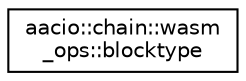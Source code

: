 digraph "Graphical Class Hierarchy"
{
  edge [fontname="Helvetica",fontsize="10",labelfontname="Helvetica",labelfontsize="10"];
  node [fontname="Helvetica",fontsize="10",shape=record];
  rankdir="LR";
  Node0 [label="aacio::chain::wasm\l_ops::blocktype",height=0.2,width=0.4,color="black", fillcolor="white", style="filled",URL="$structaacio_1_1chain_1_1wasm__ops_1_1blocktype.html"];
}
